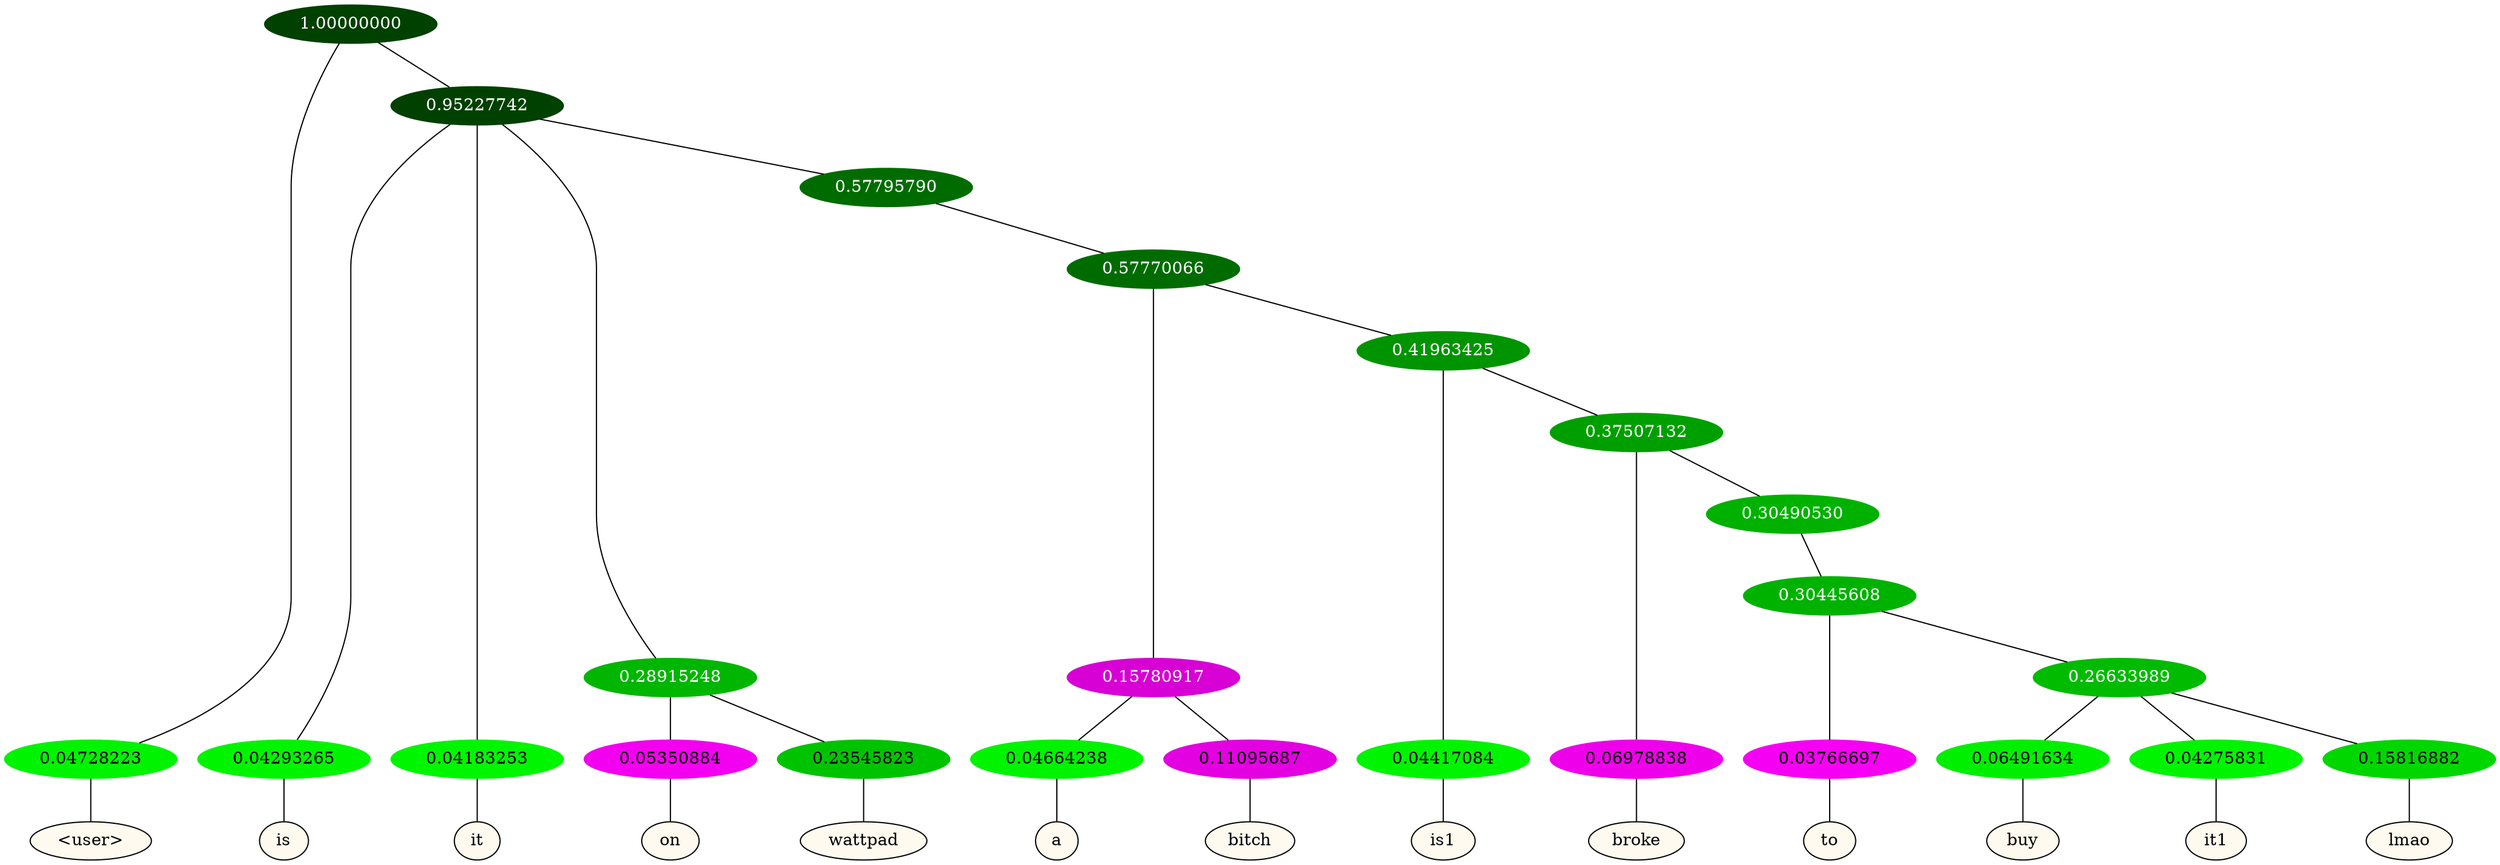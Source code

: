 graph {
	node [format=png height=0.15 nodesep=0.001 ordering=out overlap=prism overlap_scaling=0.01 ranksep=0.001 ratio=0.2 style=filled width=0.15]
	{
		rank=same
		a_w_1 [label="\<user\>" color=black fillcolor=floralwhite style="filled,solid"]
		a_w_3 [label=is color=black fillcolor=floralwhite style="filled,solid"]
		a_w_4 [label=it color=black fillcolor=floralwhite style="filled,solid"]
		a_w_7 [label=on color=black fillcolor=floralwhite style="filled,solid"]
		a_w_8 [label=wattpad color=black fillcolor=floralwhite style="filled,solid"]
		a_w_12 [label=a color=black fillcolor=floralwhite style="filled,solid"]
		a_w_13 [label=bitch color=black fillcolor=floralwhite style="filled,solid"]
		a_w_14 [label=is1 color=black fillcolor=floralwhite style="filled,solid"]
		a_w_16 [label=broke color=black fillcolor=floralwhite style="filled,solid"]
		a_w_19 [label=to color=black fillcolor=floralwhite style="filled,solid"]
		a_w_21 [label=buy color=black fillcolor=floralwhite style="filled,solid"]
		a_w_22 [label=it1 color=black fillcolor=floralwhite style="filled,solid"]
		a_w_23 [label=lmao color=black fillcolor=floralwhite style="filled,solid"]
	}
	a_n_1 -- a_w_1
	a_n_3 -- a_w_3
	a_n_4 -- a_w_4
	a_n_7 -- a_w_7
	a_n_8 -- a_w_8
	a_n_12 -- a_w_12
	a_n_13 -- a_w_13
	a_n_14 -- a_w_14
	a_n_16 -- a_w_16
	a_n_19 -- a_w_19
	a_n_21 -- a_w_21
	a_n_22 -- a_w_22
	a_n_23 -- a_w_23
	{
		rank=same
		a_n_1 [label=0.04728223 color="0.334 1.000 0.953" fontcolor=black]
		a_n_3 [label=0.04293265 color="0.334 1.000 0.957" fontcolor=black]
		a_n_4 [label=0.04183253 color="0.334 1.000 0.958" fontcolor=black]
		a_n_7 [label=0.05350884 color="0.835 1.000 0.946" fontcolor=black]
		a_n_8 [label=0.23545823 color="0.334 1.000 0.765" fontcolor=black]
		a_n_12 [label=0.04664238 color="0.334 1.000 0.953" fontcolor=black]
		a_n_13 [label=0.11095687 color="0.835 1.000 0.889" fontcolor=black]
		a_n_14 [label=0.04417084 color="0.334 1.000 0.956" fontcolor=black]
		a_n_16 [label=0.06978838 color="0.835 1.000 0.930" fontcolor=black]
		a_n_19 [label=0.03766697 color="0.835 1.000 0.962" fontcolor=black]
		a_n_21 [label=0.06491634 color="0.334 1.000 0.935" fontcolor=black]
		a_n_22 [label=0.04275831 color="0.334 1.000 0.957" fontcolor=black]
		a_n_23 [label=0.15816882 color="0.334 1.000 0.842" fontcolor=black]
	}
	a_n_0 [label=1.00000000 color="0.334 1.000 0.250" fontcolor=grey99]
	a_n_0 -- a_n_1
	a_n_2 [label=0.95227742 color="0.334 1.000 0.250" fontcolor=grey99]
	a_n_0 -- a_n_2
	a_n_2 -- a_n_3
	a_n_2 -- a_n_4
	a_n_5 [label=0.28915248 color="0.334 1.000 0.711" fontcolor=grey99]
	a_n_2 -- a_n_5
	a_n_6 [label=0.57795790 color="0.334 1.000 0.422" fontcolor=grey99]
	a_n_2 -- a_n_6
	a_n_5 -- a_n_7
	a_n_5 -- a_n_8
	a_n_9 [label=0.57770066 color="0.334 1.000 0.422" fontcolor=grey99]
	a_n_6 -- a_n_9
	a_n_10 [label=0.15780917 color="0.835 1.000 0.842" fontcolor=grey99]
	a_n_9 -- a_n_10
	a_n_11 [label=0.41963425 color="0.334 1.000 0.580" fontcolor=grey99]
	a_n_9 -- a_n_11
	a_n_10 -- a_n_12
	a_n_10 -- a_n_13
	a_n_11 -- a_n_14
	a_n_15 [label=0.37507132 color="0.334 1.000 0.625" fontcolor=grey99]
	a_n_11 -- a_n_15
	a_n_15 -- a_n_16
	a_n_17 [label=0.30490530 color="0.334 1.000 0.695" fontcolor=grey99]
	a_n_15 -- a_n_17
	a_n_18 [label=0.30445608 color="0.334 1.000 0.696" fontcolor=grey99]
	a_n_17 -- a_n_18
	a_n_18 -- a_n_19
	a_n_20 [label=0.26633989 color="0.334 1.000 0.734" fontcolor=grey99]
	a_n_18 -- a_n_20
	a_n_20 -- a_n_21
	a_n_20 -- a_n_22
	a_n_20 -- a_n_23
}

